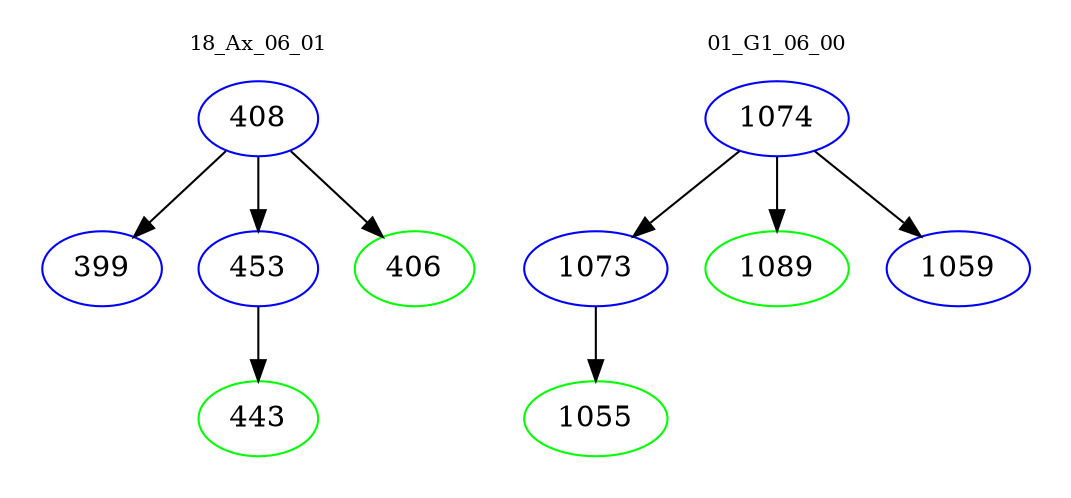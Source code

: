 digraph{
subgraph cluster_0 {
color = white
label = "18_Ax_06_01";
fontsize=10;
T0_408 [label="408", color="blue"]
T0_408 -> T0_399 [color="black"]
T0_399 [label="399", color="blue"]
T0_408 -> T0_453 [color="black"]
T0_453 [label="453", color="blue"]
T0_453 -> T0_443 [color="black"]
T0_443 [label="443", color="green"]
T0_408 -> T0_406 [color="black"]
T0_406 [label="406", color="green"]
}
subgraph cluster_1 {
color = white
label = "01_G1_06_00";
fontsize=10;
T1_1074 [label="1074", color="blue"]
T1_1074 -> T1_1073 [color="black"]
T1_1073 [label="1073", color="blue"]
T1_1073 -> T1_1055 [color="black"]
T1_1055 [label="1055", color="green"]
T1_1074 -> T1_1089 [color="black"]
T1_1089 [label="1089", color="green"]
T1_1074 -> T1_1059 [color="black"]
T1_1059 [label="1059", color="blue"]
}
}
